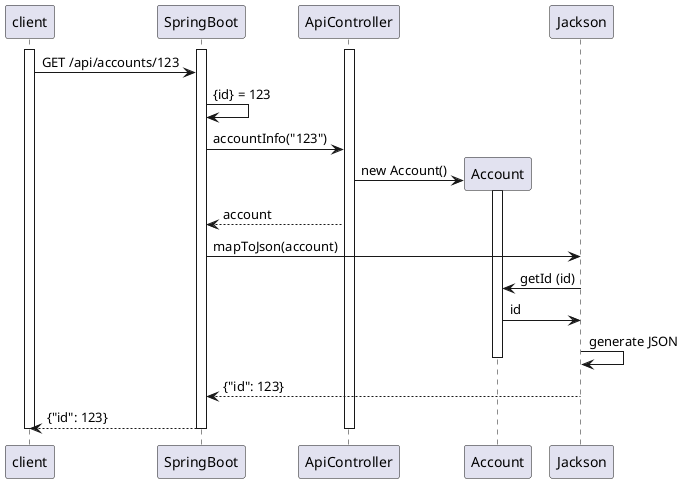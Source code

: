 @startuml

participant client
activate client
activate SpringBoot
activate ApiController

client -> SpringBoot: GET /api/accounts/123

SpringBoot -> SpringBoot: {id} = 123
SpringBoot -> ApiController: accountInfo("123")
create Account
ApiController -> Account: new Account()
activate Account

ApiController --> SpringBoot: account
SpringBoot -> Jackson: mapToJson(account)
Jackson -> Account: getId (id)
Account -> Jackson: id
Jackson -> Jackson: generate JSON
deactivate Account
Jackson --> SpringBoot: {"id": 123}

SpringBoot --> client: {"id": 123}
deactivate ApiController
deactivate SpringBoot
deactivate client
@enduml